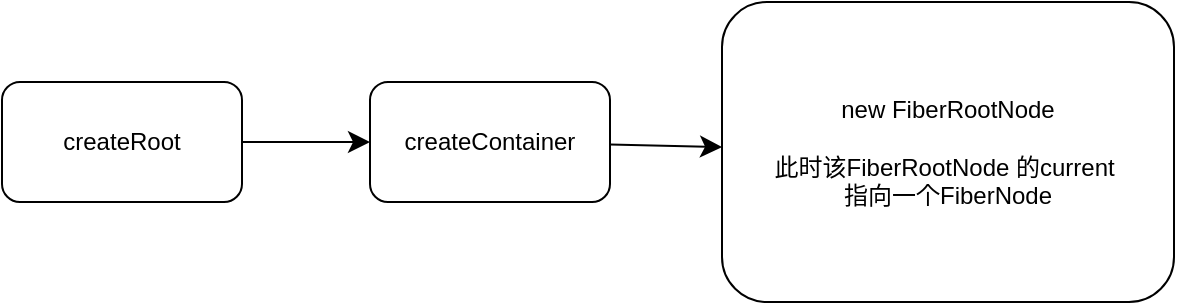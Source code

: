 <mxfile version="24.2.1" type="github">
  <diagram name="第 1 页" id="z2x4UcJcFMROci2A8Mf3">
    <mxGraphModel dx="1434" dy="796" grid="1" gridSize="10" guides="1" tooltips="1" connect="1" arrows="1" fold="1" page="1" pageScale="1" pageWidth="827" pageHeight="1169" math="0" shadow="0">
      <root>
        <mxCell id="0" />
        <mxCell id="1" parent="0" />
        <mxCell id="IfcWRajiX3WYb2eG6ur--5" value="" style="edgeStyle=none;curved=1;rounded=0;orthogonalLoop=1;jettySize=auto;html=1;fontSize=12;startSize=8;endSize=8;" edge="1" parent="1" source="IfcWRajiX3WYb2eG6ur--1" target="IfcWRajiX3WYb2eG6ur--4">
          <mxGeometry relative="1" as="geometry" />
        </mxCell>
        <mxCell id="IfcWRajiX3WYb2eG6ur--1" value="createRoot" style="rounded=1;whiteSpace=wrap;html=1;" vertex="1" parent="1">
          <mxGeometry x="110" y="200" width="120" height="60" as="geometry" />
        </mxCell>
        <mxCell id="IfcWRajiX3WYb2eG6ur--7" value="" style="edgeStyle=none;curved=1;rounded=0;orthogonalLoop=1;jettySize=auto;html=1;fontSize=12;startSize=8;endSize=8;" edge="1" parent="1" source="IfcWRajiX3WYb2eG6ur--4" target="IfcWRajiX3WYb2eG6ur--6">
          <mxGeometry relative="1" as="geometry" />
        </mxCell>
        <mxCell id="IfcWRajiX3WYb2eG6ur--4" value="createContainer" style="whiteSpace=wrap;html=1;rounded=1;" vertex="1" parent="1">
          <mxGeometry x="294" y="200" width="120" height="60" as="geometry" />
        </mxCell>
        <mxCell id="IfcWRajiX3WYb2eG6ur--6" value="new&amp;nbsp;FiberRootNode&lt;div&gt;&lt;br&gt;&lt;/div&gt;&lt;div&gt;此时该FiberRootNode 的current&amp;nbsp;&lt;/div&gt;&lt;div&gt;指向一个FiberNode&lt;/div&gt;" style="whiteSpace=wrap;html=1;rounded=1;" vertex="1" parent="1">
          <mxGeometry x="470" y="160" width="226" height="150" as="geometry" />
        </mxCell>
      </root>
    </mxGraphModel>
  </diagram>
</mxfile>

